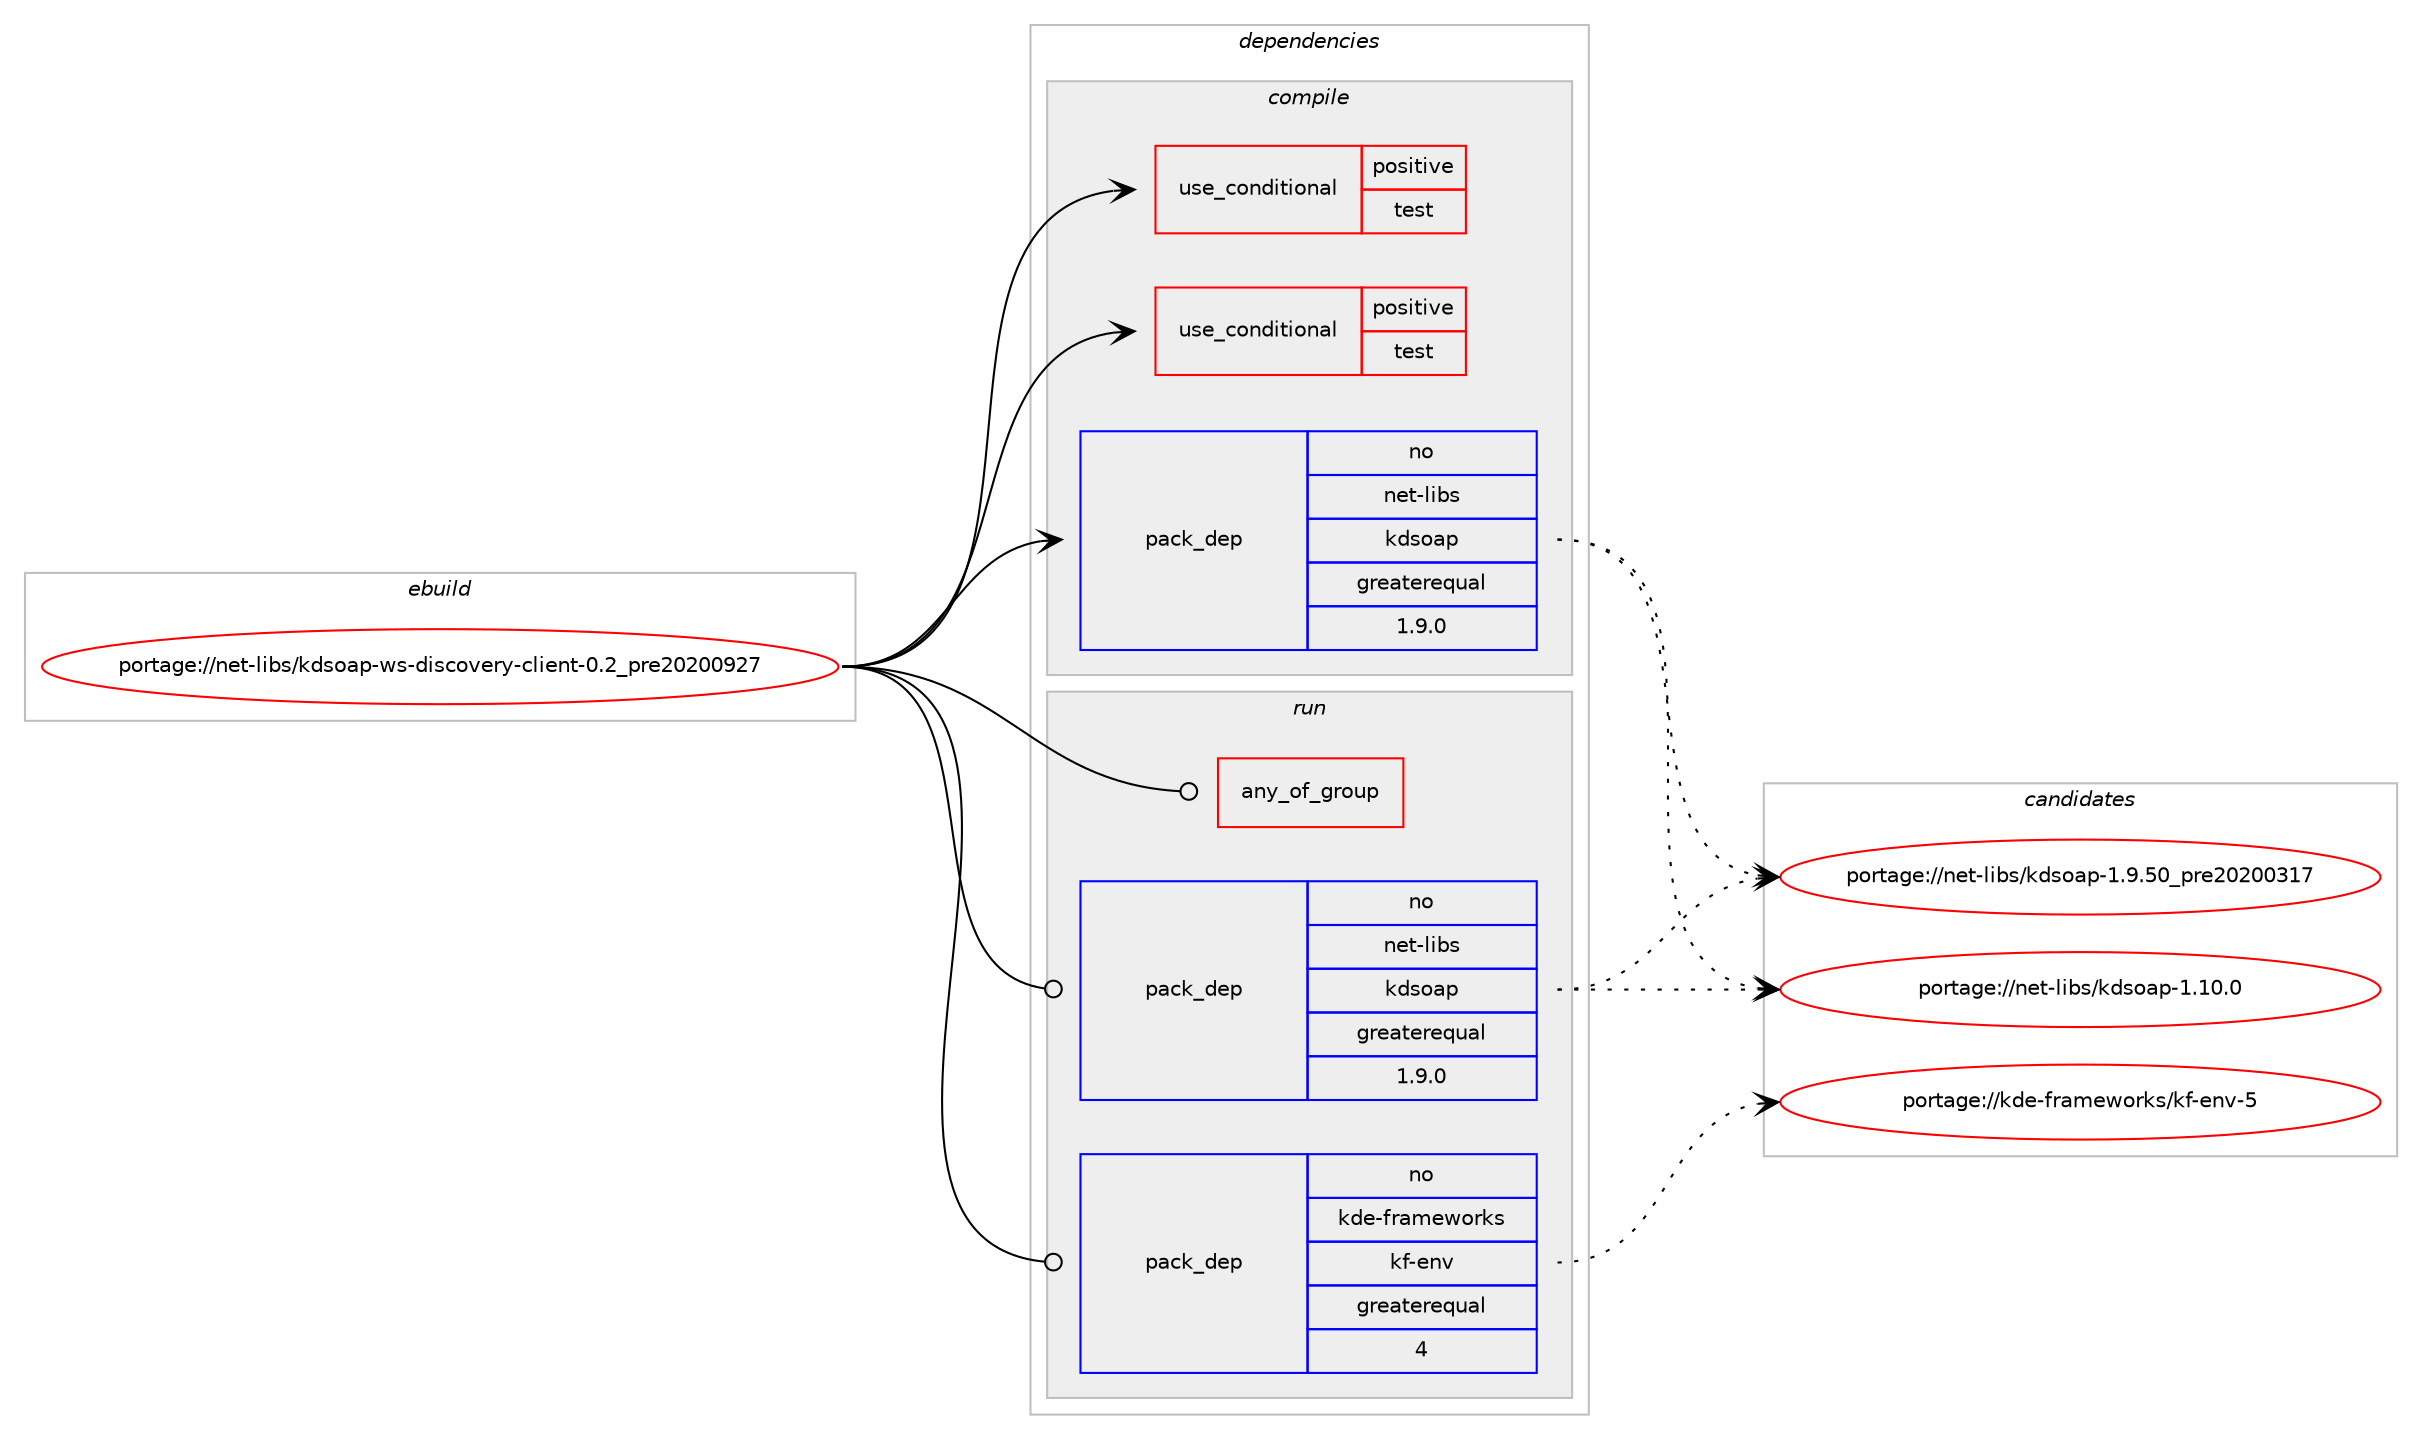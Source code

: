 digraph prolog {

# *************
# Graph options
# *************

newrank=true;
concentrate=true;
compound=true;
graph [rankdir=LR,fontname=Helvetica,fontsize=10,ranksep=1.5];#, ranksep=2.5, nodesep=0.2];
edge  [arrowhead=vee];
node  [fontname=Helvetica,fontsize=10];

# **********
# The ebuild
# **********

subgraph cluster_leftcol {
color=gray;
label=<<i>ebuild</i>>;
id [label="portage://net-libs/kdsoap-ws-discovery-client-0.2_pre20200927", color=red, width=4, href="../net-libs/kdsoap-ws-discovery-client-0.2_pre20200927.svg"];
}

# ****************
# The dependencies
# ****************

subgraph cluster_midcol {
color=gray;
label=<<i>dependencies</i>>;
subgraph cluster_compile {
fillcolor="#eeeeee";
style=filled;
label=<<i>compile</i>>;
subgraph cond288 {
dependency574 [label=<<TABLE BORDER="0" CELLBORDER="1" CELLSPACING="0" CELLPADDING="4"><TR><TD ROWSPAN="3" CELLPADDING="10">use_conditional</TD></TR><TR><TD>positive</TD></TR><TR><TD>test</TD></TR></TABLE>>, shape=none, color=red];
# *** BEGIN UNKNOWN DEPENDENCY TYPE (TODO) ***
# dependency574 -> package_dependency(portage://net-libs/kdsoap-ws-discovery-client-0.2_pre20200927,install,no,dev-qt,qttest,none,[,,],[slot(5)],[])
# *** END UNKNOWN DEPENDENCY TYPE (TODO) ***

}
id:e -> dependency574:w [weight=20,style="solid",arrowhead="vee"];
subgraph cond289 {
dependency575 [label=<<TABLE BORDER="0" CELLBORDER="1" CELLSPACING="0" CELLPADDING="4"><TR><TD ROWSPAN="3" CELLPADDING="10">use_conditional</TD></TR><TR><TD>positive</TD></TR><TR><TD>test</TD></TR></TABLE>>, shape=none, color=red];
# *** BEGIN UNKNOWN DEPENDENCY TYPE (TODO) ***
# dependency575 -> package_dependency(portage://net-libs/kdsoap-ws-discovery-client-0.2_pre20200927,install,no,dev-qt,qtxml,none,[,,],[slot(5)],[])
# *** END UNKNOWN DEPENDENCY TYPE (TODO) ***

}
id:e -> dependency575:w [weight=20,style="solid",arrowhead="vee"];
# *** BEGIN UNKNOWN DEPENDENCY TYPE (TODO) ***
# id -> package_dependency(portage://net-libs/kdsoap-ws-discovery-client-0.2_pre20200927,install,no,dev-qt,qtcore,none,[,,],[slot(5)],[])
# *** END UNKNOWN DEPENDENCY TYPE (TODO) ***

# *** BEGIN UNKNOWN DEPENDENCY TYPE (TODO) ***
# id -> package_dependency(portage://net-libs/kdsoap-ws-discovery-client-0.2_pre20200927,install,no,dev-qt,qtnetwork,none,[,,],[slot(5)],[])
# *** END UNKNOWN DEPENDENCY TYPE (TODO) ***

# *** BEGIN UNKNOWN DEPENDENCY TYPE (TODO) ***
# id -> package_dependency(portage://net-libs/kdsoap-ws-discovery-client-0.2_pre20200927,install,no,dev-util,desktop-file-utils,none,[,,],[],[])
# *** END UNKNOWN DEPENDENCY TYPE (TODO) ***

subgraph pack280 {
dependency576 [label=<<TABLE BORDER="0" CELLBORDER="1" CELLSPACING="0" CELLPADDING="4" WIDTH="220"><TR><TD ROWSPAN="6" CELLPADDING="30">pack_dep</TD></TR><TR><TD WIDTH="110">no</TD></TR><TR><TD>net-libs</TD></TR><TR><TD>kdsoap</TD></TR><TR><TD>greaterequal</TD></TR><TR><TD>1.9.0</TD></TR></TABLE>>, shape=none, color=blue];
}
id:e -> dependency576:w [weight=20,style="solid",arrowhead="vee"];
# *** BEGIN UNKNOWN DEPENDENCY TYPE (TODO) ***
# id -> package_dependency(portage://net-libs/kdsoap-ws-discovery-client-0.2_pre20200927,install,no,x11-misc,shared-mime-info,none,[,,],[],[])
# *** END UNKNOWN DEPENDENCY TYPE (TODO) ***

}
subgraph cluster_compileandrun {
fillcolor="#eeeeee";
style=filled;
label=<<i>compile and run</i>>;
}
subgraph cluster_run {
fillcolor="#eeeeee";
style=filled;
label=<<i>run</i>>;
subgraph any8 {
dependency577 [label=<<TABLE BORDER="0" CELLBORDER="1" CELLSPACING="0" CELLPADDING="4"><TR><TD CELLPADDING="10">any_of_group</TD></TR></TABLE>>, shape=none, color=red];# *** BEGIN UNKNOWN DEPENDENCY TYPE (TODO) ***
# dependency577 -> package_dependency(portage://net-libs/kdsoap-ws-discovery-client-0.2_pre20200927,run,no,kde-frameworks,breeze-icons,none,[,,],any_different_slot,[])
# *** END UNKNOWN DEPENDENCY TYPE (TODO) ***

# *** BEGIN UNKNOWN DEPENDENCY TYPE (TODO) ***
# dependency577 -> package_dependency(portage://net-libs/kdsoap-ws-discovery-client-0.2_pre20200927,run,no,kde-frameworks,oxygen-icons,none,[,,],any_different_slot,[])
# *** END UNKNOWN DEPENDENCY TYPE (TODO) ***

}
id:e -> dependency577:w [weight=20,style="solid",arrowhead="odot"];
# *** BEGIN UNKNOWN DEPENDENCY TYPE (TODO) ***
# id -> package_dependency(portage://net-libs/kdsoap-ws-discovery-client-0.2_pre20200927,run,no,dev-qt,qtcore,none,[,,],[slot(5)],[])
# *** END UNKNOWN DEPENDENCY TYPE (TODO) ***

# *** BEGIN UNKNOWN DEPENDENCY TYPE (TODO) ***
# id -> package_dependency(portage://net-libs/kdsoap-ws-discovery-client-0.2_pre20200927,run,no,dev-qt,qtnetwork,none,[,,],[slot(5)],[])
# *** END UNKNOWN DEPENDENCY TYPE (TODO) ***

subgraph pack281 {
dependency578 [label=<<TABLE BORDER="0" CELLBORDER="1" CELLSPACING="0" CELLPADDING="4" WIDTH="220"><TR><TD ROWSPAN="6" CELLPADDING="30">pack_dep</TD></TR><TR><TD WIDTH="110">no</TD></TR><TR><TD>kde-frameworks</TD></TR><TR><TD>kf-env</TD></TR><TR><TD>greaterequal</TD></TR><TR><TD>4</TD></TR></TABLE>>, shape=none, color=blue];
}
id:e -> dependency578:w [weight=20,style="solid",arrowhead="odot"];
subgraph pack282 {
dependency579 [label=<<TABLE BORDER="0" CELLBORDER="1" CELLSPACING="0" CELLPADDING="4" WIDTH="220"><TR><TD ROWSPAN="6" CELLPADDING="30">pack_dep</TD></TR><TR><TD WIDTH="110">no</TD></TR><TR><TD>net-libs</TD></TR><TR><TD>kdsoap</TD></TR><TR><TD>greaterequal</TD></TR><TR><TD>1.9.0</TD></TR></TABLE>>, shape=none, color=blue];
}
id:e -> dependency579:w [weight=20,style="solid",arrowhead="odot"];
}
}

# **************
# The candidates
# **************

subgraph cluster_choices {
rank=same;
color=gray;
label=<<i>candidates</i>>;

subgraph choice280 {
color=black;
nodesep=1;
choice1101011164510810598115471071001151119711245494649484648 [label="portage://net-libs/kdsoap-1.10.0", color=red, width=4,href="../net-libs/kdsoap-1.10.0.svg"];
choice1101011164510810598115471071001151119711245494657465348951121141015048504848514955 [label="portage://net-libs/kdsoap-1.9.50_pre20200317", color=red, width=4,href="../net-libs/kdsoap-1.9.50_pre20200317.svg"];
dependency576:e -> choice1101011164510810598115471071001151119711245494649484648:w [style=dotted,weight="100"];
dependency576:e -> choice1101011164510810598115471071001151119711245494657465348951121141015048504848514955:w [style=dotted,weight="100"];
}
subgraph choice281 {
color=black;
nodesep=1;
choice107100101451021149710910111911111410711547107102451011101184553 [label="portage://kde-frameworks/kf-env-5", color=red, width=4,href="../kde-frameworks/kf-env-5.svg"];
dependency578:e -> choice107100101451021149710910111911111410711547107102451011101184553:w [style=dotted,weight="100"];
}
subgraph choice282 {
color=black;
nodesep=1;
choice1101011164510810598115471071001151119711245494649484648 [label="portage://net-libs/kdsoap-1.10.0", color=red, width=4,href="../net-libs/kdsoap-1.10.0.svg"];
choice1101011164510810598115471071001151119711245494657465348951121141015048504848514955 [label="portage://net-libs/kdsoap-1.9.50_pre20200317", color=red, width=4,href="../net-libs/kdsoap-1.9.50_pre20200317.svg"];
dependency579:e -> choice1101011164510810598115471071001151119711245494649484648:w [style=dotted,weight="100"];
dependency579:e -> choice1101011164510810598115471071001151119711245494657465348951121141015048504848514955:w [style=dotted,weight="100"];
}
}

}
